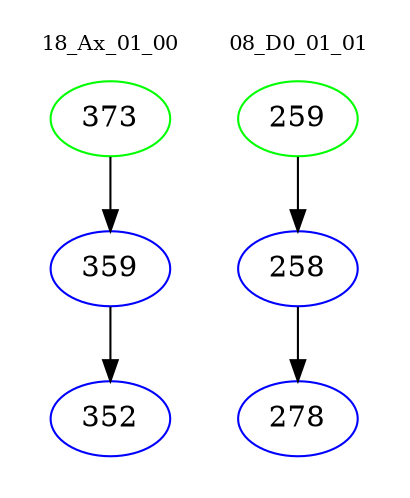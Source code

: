 digraph{
subgraph cluster_0 {
color = white
label = "18_Ax_01_00";
fontsize=10;
T0_373 [label="373", color="green"]
T0_373 -> T0_359 [color="black"]
T0_359 [label="359", color="blue"]
T0_359 -> T0_352 [color="black"]
T0_352 [label="352", color="blue"]
}
subgraph cluster_1 {
color = white
label = "08_D0_01_01";
fontsize=10;
T1_259 [label="259", color="green"]
T1_259 -> T1_258 [color="black"]
T1_258 [label="258", color="blue"]
T1_258 -> T1_278 [color="black"]
T1_278 [label="278", color="blue"]
}
}
